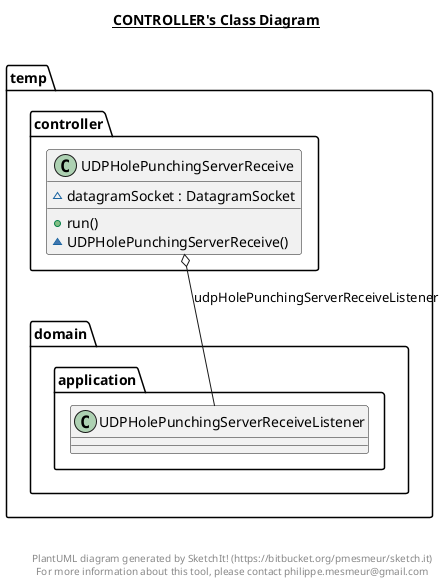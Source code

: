 @startuml

title __CONTROLLER's Class Diagram__\n

  namespace temp {
    namespace controller {
      class temp.controller.UDPHolePunchingServerReceive {
          ~ datagramSocket : DatagramSocket
          + run()
          ~ UDPHolePunchingServerReceive()
      }
    }
  }
  

  temp.controller.UDPHolePunchingServerReceive o-- temp.domain.application.UDPHolePunchingServerReceiveListener : udpHolePunchingServerReceiveListener


right footer


PlantUML diagram generated by SketchIt! (https://bitbucket.org/pmesmeur/sketch.it)
For more information about this tool, please contact philippe.mesmeur@gmail.com
endfooter

@enduml
